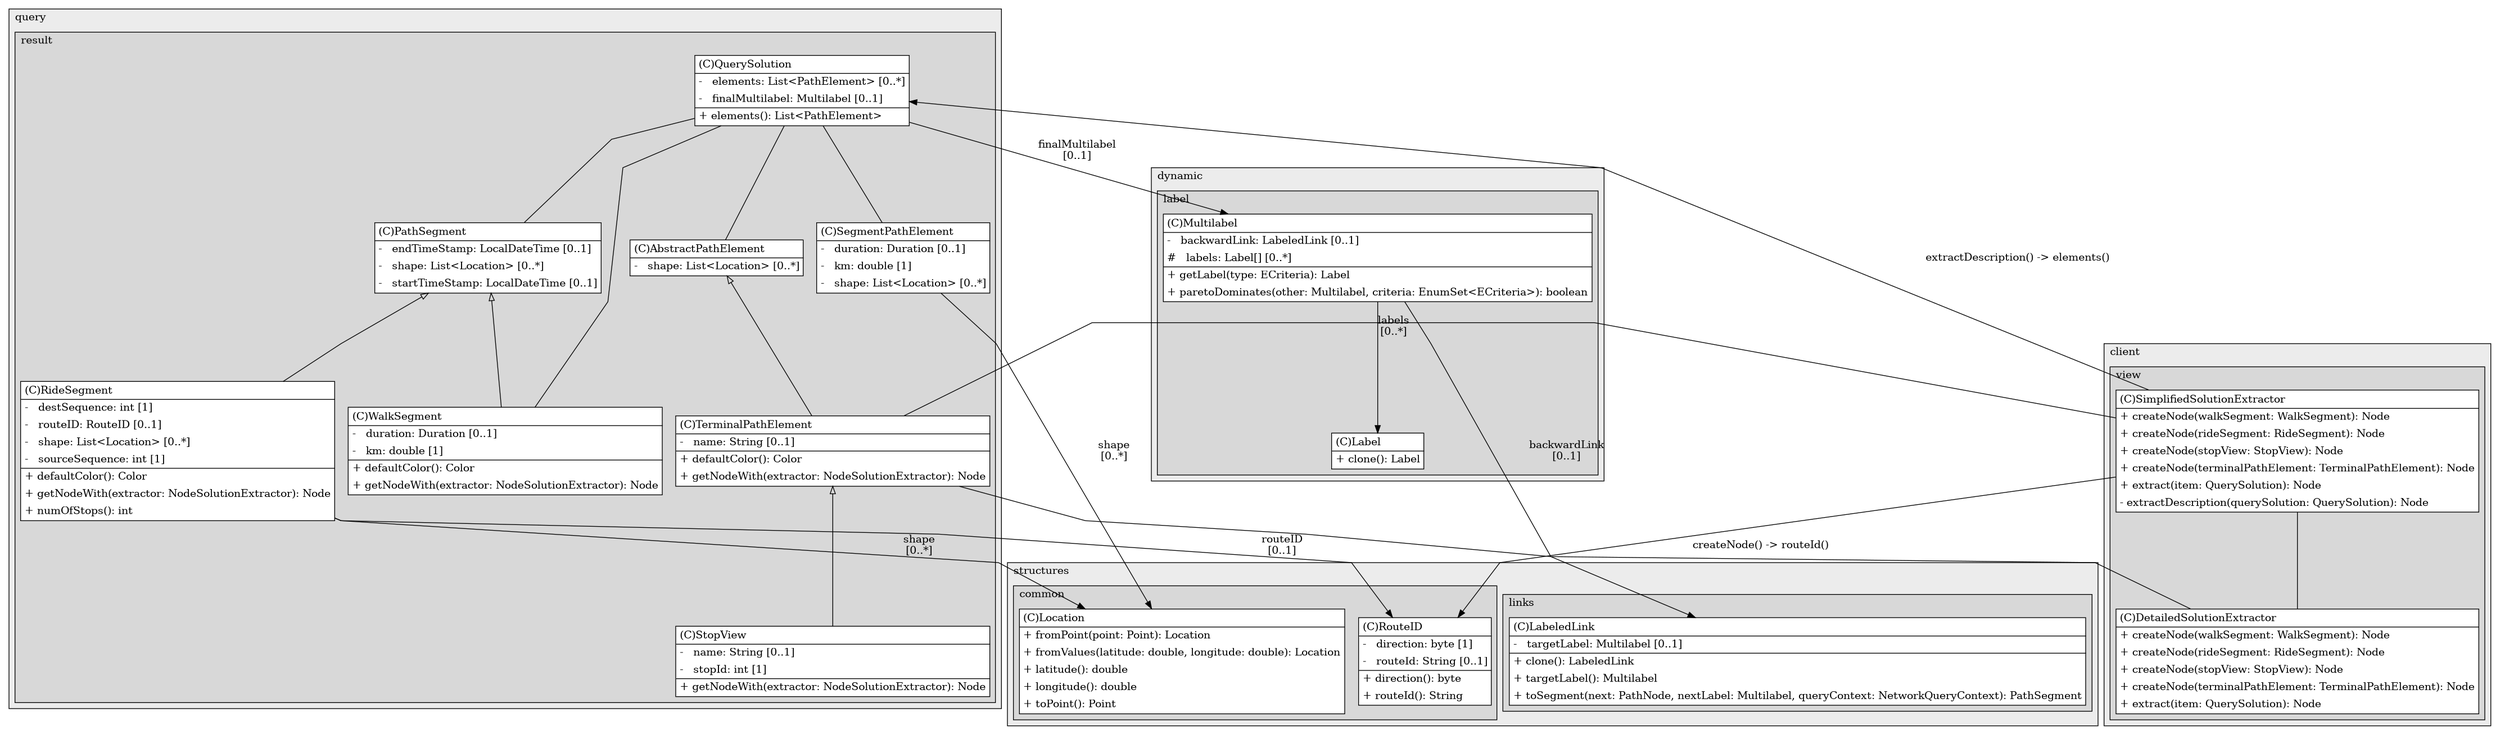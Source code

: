 @startuml

/' diagram meta data start
config=StructureConfiguration;
{
  "projectClassification": {
    "searchMode": "OpenProject", // OpenProject, AllProjects
    "includedProjects": "",
    "pathEndKeywords": "*.impl",
    "isClientPath": "",
    "isClientName": "",
    "isTestPath": "",
    "isTestName": "",
    "isMappingPath": "",
    "isMappingName": "",
    "isDataAccessPath": "",
    "isDataAccessName": "",
    "isDataStructurePath": "",
    "isDataStructureName": "",
    "isInterfaceStructuresPath": "",
    "isInterfaceStructuresName": "",
    "isEntryPointPath": "",
    "isEntryPointName": "",
    "treatFinalFieldsAsMandatory": false
  },
  "graphRestriction": {
    "classPackageExcludeFilter": "",
    "classPackageIncludeFilter": "",
    "classNameExcludeFilter": "",
    "classNameIncludeFilter": "",
    "methodNameExcludeFilter": "",
    "methodNameIncludeFilter": "",
    "removeByInheritance": "", // inheritance/annotation based filtering is done in a second step
    "removeByAnnotation": "",
    "removeByClassPackage": "", // cleanup the graph after inheritance/annotation based filtering is done
    "removeByClassName": "",
    "cutMappings": false,
    "cutEnum": true,
    "cutTests": true,
    "cutClient": true,
    "cutDataAccess": true,
    "cutInterfaceStructures": true,
    "cutDataStructures": true,
    "cutGetterAndSetter": true,
    "cutConstructors": true
  },
  "graphTraversal": {
    "forwardDepth": 3,
    "backwardDepth": 3,
    "classPackageExcludeFilter": "",
    "classPackageIncludeFilter": "",
    "classNameExcludeFilter": "",
    "classNameIncludeFilter": "",
    "methodNameExcludeFilter": "",
    "methodNameIncludeFilter": "",
    "hideMappings": false,
    "hideDataStructures": false,
    "hidePrivateMethods": true,
    "hideInterfaceCalls": true, // indirection: implementation -> interface (is hidden) -> implementation
    "onlyShowApplicationEntryPoints": false, // root node is included
    "useMethodCallsForStructureDiagram": "ForwardOnly" // ForwardOnly, BothDirections, No
  },
  "details": {
    "aggregation": "GroupByClass", // ByClass, GroupByClass, None
    "showClassGenericTypes": true,
    "showMethods": true,
    "showMethodParameterNames": true,
    "showMethodParameterTypes": true,
    "showMethodReturnType": true,
    "showPackageLevels": 2,
    "showDetailedClassStructure": true
  },
  "rootClass": "rfinder.client.view.SimplifiedSolutionExtractor",
  "extensionCallbackMethod": "" // qualified.class.name#methodName - signature: public static String method(String)
}
diagram meta data end '/



digraph g {
    rankdir="TB"
    splines=polyline
    

'nodes 
subgraph cluster_107944136 { 
   	label=query
	labeljust=l
	fillcolor="#ececec"
	style=filled
   
   subgraph cluster_1014850563 { 
   	label=result
	labeljust=l
	fillcolor="#d8d8d8"
	style=filled
   
   AbstractPathElement1642104039[
	label=<<TABLE BORDER="1" CELLBORDER="0" CELLPADDING="4" CELLSPACING="0">
<TR><TD ALIGN="LEFT" >(C)AbstractPathElement</TD></TR>
<HR/>
<TR><TD ALIGN="LEFT" >-   shape: List&lt;Location&gt; [0..*]</TD></TR>
</TABLE>>
	style=filled
	margin=0
	shape=plaintext
	fillcolor="#FFFFFF"
];

PathSegment1642104039[
	label=<<TABLE BORDER="1" CELLBORDER="0" CELLPADDING="4" CELLSPACING="0">
<TR><TD ALIGN="LEFT" >(C)PathSegment</TD></TR>
<HR/>
<TR><TD ALIGN="LEFT" >-   endTimeStamp: LocalDateTime [0..1]</TD></TR>
<TR><TD ALIGN="LEFT" >-   shape: List&lt;Location&gt; [0..*]</TD></TR>
<TR><TD ALIGN="LEFT" >-   startTimeStamp: LocalDateTime [0..1]</TD></TR>
</TABLE>>
	style=filled
	margin=0
	shape=plaintext
	fillcolor="#FFFFFF"
];

QuerySolution1642104039[
	label=<<TABLE BORDER="1" CELLBORDER="0" CELLPADDING="4" CELLSPACING="0">
<TR><TD ALIGN="LEFT" >(C)QuerySolution</TD></TR>
<HR/>
<TR><TD ALIGN="LEFT" >-   elements: List&lt;PathElement&gt; [0..*]</TD></TR>
<TR><TD ALIGN="LEFT" >-   finalMultilabel: Multilabel [0..1]</TD></TR>
<HR/>
<TR><TD ALIGN="LEFT" >+ elements(): List&lt;PathElement&gt;</TD></TR>
</TABLE>>
	style=filled
	margin=0
	shape=plaintext
	fillcolor="#FFFFFF"
];

RideSegment1642104039[
	label=<<TABLE BORDER="1" CELLBORDER="0" CELLPADDING="4" CELLSPACING="0">
<TR><TD ALIGN="LEFT" >(C)RideSegment</TD></TR>
<HR/>
<TR><TD ALIGN="LEFT" >-   destSequence: int [1]</TD></TR>
<TR><TD ALIGN="LEFT" >-   routeID: RouteID [0..1]</TD></TR>
<TR><TD ALIGN="LEFT" >-   shape: List&lt;Location&gt; [0..*]</TD></TR>
<TR><TD ALIGN="LEFT" >-   sourceSequence: int [1]</TD></TR>
<HR/>
<TR><TD ALIGN="LEFT" >+ defaultColor(): Color</TD></TR>
<TR><TD ALIGN="LEFT" >+ getNodeWith(extractor: NodeSolutionExtractor): Node</TD></TR>
<TR><TD ALIGN="LEFT" >+ numOfStops(): int</TD></TR>
</TABLE>>
	style=filled
	margin=0
	shape=plaintext
	fillcolor="#FFFFFF"
];

SegmentPathElement1642104039[
	label=<<TABLE BORDER="1" CELLBORDER="0" CELLPADDING="4" CELLSPACING="0">
<TR><TD ALIGN="LEFT" >(C)SegmentPathElement</TD></TR>
<HR/>
<TR><TD ALIGN="LEFT" >-   duration: Duration [0..1]</TD></TR>
<TR><TD ALIGN="LEFT" >-   km: double [1]</TD></TR>
<TR><TD ALIGN="LEFT" >-   shape: List&lt;Location&gt; [0..*]</TD></TR>
</TABLE>>
	style=filled
	margin=0
	shape=plaintext
	fillcolor="#FFFFFF"
];

StopView1642104039[
	label=<<TABLE BORDER="1" CELLBORDER="0" CELLPADDING="4" CELLSPACING="0">
<TR><TD ALIGN="LEFT" >(C)StopView</TD></TR>
<HR/>
<TR><TD ALIGN="LEFT" >-   name: String [0..1]</TD></TR>
<TR><TD ALIGN="LEFT" >-   stopId: int [1]</TD></TR>
<HR/>
<TR><TD ALIGN="LEFT" >+ getNodeWith(extractor: NodeSolutionExtractor): Node</TD></TR>
</TABLE>>
	style=filled
	margin=0
	shape=plaintext
	fillcolor="#FFFFFF"
];

TerminalPathElement1642104039[
	label=<<TABLE BORDER="1" CELLBORDER="0" CELLPADDING="4" CELLSPACING="0">
<TR><TD ALIGN="LEFT" >(C)TerminalPathElement</TD></TR>
<HR/>
<TR><TD ALIGN="LEFT" >-   name: String [0..1]</TD></TR>
<HR/>
<TR><TD ALIGN="LEFT" >+ defaultColor(): Color</TD></TR>
<TR><TD ALIGN="LEFT" >+ getNodeWith(extractor: NodeSolutionExtractor): Node</TD></TR>
</TABLE>>
	style=filled
	margin=0
	shape=plaintext
	fillcolor="#FFFFFF"
];

WalkSegment1642104039[
	label=<<TABLE BORDER="1" CELLBORDER="0" CELLPADDING="4" CELLSPACING="0">
<TR><TD ALIGN="LEFT" >(C)WalkSegment</TD></TR>
<HR/>
<TR><TD ALIGN="LEFT" >-   duration: Duration [0..1]</TD></TR>
<TR><TD ALIGN="LEFT" >-   km: double [1]</TD></TR>
<HR/>
<TR><TD ALIGN="LEFT" >+ defaultColor(): Color</TD></TR>
<TR><TD ALIGN="LEFT" >+ getNodeWith(extractor: NodeSolutionExtractor): Node</TD></TR>
</TABLE>>
	style=filled
	margin=0
	shape=plaintext
	fillcolor="#FFFFFF"
];
} 
} 

subgraph cluster_1357712437 { 
   	label=client
	labeljust=l
	fillcolor="#ececec"
	style=filled
   
   subgraph cluster_218880280 { 
   	label=view
	labeljust=l
	fillcolor="#d8d8d8"
	style=filled
   
   DetailedSolutionExtractor1412967150[
	label=<<TABLE BORDER="1" CELLBORDER="0" CELLPADDING="4" CELLSPACING="0">
<TR><TD ALIGN="LEFT" >(C)DetailedSolutionExtractor</TD></TR>
<HR/>
<TR><TD ALIGN="LEFT" >+ createNode(walkSegment: WalkSegment): Node</TD></TR>
<TR><TD ALIGN="LEFT" >+ createNode(rideSegment: RideSegment): Node</TD></TR>
<TR><TD ALIGN="LEFT" >+ createNode(stopView: StopView): Node</TD></TR>
<TR><TD ALIGN="LEFT" >+ createNode(terminalPathElement: TerminalPathElement): Node</TD></TR>
<TR><TD ALIGN="LEFT" >+ extract(item: QuerySolution): Node</TD></TR>
</TABLE>>
	style=filled
	margin=0
	shape=plaintext
	fillcolor="#FFFFFF"
];

SimplifiedSolutionExtractor1412967150[
	label=<<TABLE BORDER="1" CELLBORDER="0" CELLPADDING="4" CELLSPACING="0">
<TR><TD ALIGN="LEFT" >(C)SimplifiedSolutionExtractor</TD></TR>
<HR/>
<TR><TD ALIGN="LEFT" >+ createNode(walkSegment: WalkSegment): Node</TD></TR>
<TR><TD ALIGN="LEFT" >+ createNode(rideSegment: RideSegment): Node</TD></TR>
<TR><TD ALIGN="LEFT" >+ createNode(stopView: StopView): Node</TD></TR>
<TR><TD ALIGN="LEFT" >+ createNode(terminalPathElement: TerminalPathElement): Node</TD></TR>
<TR><TD ALIGN="LEFT" >+ extract(item: QuerySolution): Node</TD></TR>
<TR><TD ALIGN="LEFT" >- extractDescription(querySolution: QuerySolution): Node</TD></TR>
</TABLE>>
	style=filled
	margin=0
	shape=plaintext
	fillcolor="#FFFFFF"
];
} 
} 

subgraph cluster_185106784 { 
   	label=structures
	labeljust=l
	fillcolor="#ececec"
	style=filled
   
   subgraph cluster_1734147527 { 
   	label=common
	labeljust=l
	fillcolor="#d8d8d8"
	style=filled
   
   Location1363273955[
	label=<<TABLE BORDER="1" CELLBORDER="0" CELLPADDING="4" CELLSPACING="0">
<TR><TD ALIGN="LEFT" >(C)Location</TD></TR>
<HR/>
<TR><TD ALIGN="LEFT" >+ fromPoint(point: Point): Location</TD></TR>
<TR><TD ALIGN="LEFT" >+ fromValues(latitude: double, longitude: double): Location</TD></TR>
<TR><TD ALIGN="LEFT" >+ latitude(): double</TD></TR>
<TR><TD ALIGN="LEFT" >+ longitude(): double</TD></TR>
<TR><TD ALIGN="LEFT" >+ toPoint(): Point</TD></TR>
</TABLE>>
	style=filled
	margin=0
	shape=plaintext
	fillcolor="#FFFFFF"
];

RouteID1363273955[
	label=<<TABLE BORDER="1" CELLBORDER="0" CELLPADDING="4" CELLSPACING="0">
<TR><TD ALIGN="LEFT" >(C)RouteID</TD></TR>
<HR/>
<TR><TD ALIGN="LEFT" >-   direction: byte [1]</TD></TR>
<TR><TD ALIGN="LEFT" >-   routeId: String [0..1]</TD></TR>
<HR/>
<TR><TD ALIGN="LEFT" >+ direction(): byte</TD></TR>
<TR><TD ALIGN="LEFT" >+ routeId(): String</TD></TR>
</TABLE>>
	style=filled
	margin=0
	shape=plaintext
	fillcolor="#FFFFFF"
];
} 

subgraph cluster_740543061 { 
   	label=links
	labeljust=l
	fillcolor="#d8d8d8"
	style=filled
   
   LabeledLink640626239[
	label=<<TABLE BORDER="1" CELLBORDER="0" CELLPADDING="4" CELLSPACING="0">
<TR><TD ALIGN="LEFT" >(C)LabeledLink</TD></TR>
<HR/>
<TR><TD ALIGN="LEFT" >-   targetLabel: Multilabel [0..1]</TD></TR>
<HR/>
<TR><TD ALIGN="LEFT" >+ clone(): LabeledLink</TD></TR>
<TR><TD ALIGN="LEFT" >+ targetLabel(): Multilabel</TD></TR>
<TR><TD ALIGN="LEFT" >+ toSegment(next: PathNode, nextLabel: Multilabel, queryContext: NetworkQueryContext): PathSegment</TD></TR>
</TABLE>>
	style=filled
	margin=0
	shape=plaintext
	fillcolor="#FFFFFF"
];
} 
} 

subgraph cluster_2124767295 { 
   	label=dynamic
	labeljust=l
	fillcolor="#ececec"
	style=filled
   
   subgraph cluster_563847035 { 
   	label=label
	labeljust=l
	fillcolor="#d8d8d8"
	style=filled
   
   Label1325061073[
	label=<<TABLE BORDER="1" CELLBORDER="0" CELLPADDING="4" CELLSPACING="0">
<TR><TD ALIGN="LEFT" >(C)Label</TD></TR>
<HR/>
<TR><TD ALIGN="LEFT" >+ clone(): Label</TD></TR>
</TABLE>>
	style=filled
	margin=0
	shape=plaintext
	fillcolor="#FFFFFF"
];

Multilabel1325061073[
	label=<<TABLE BORDER="1" CELLBORDER="0" CELLPADDING="4" CELLSPACING="0">
<TR><TD ALIGN="LEFT" >(C)Multilabel</TD></TR>
<HR/>
<TR><TD ALIGN="LEFT" >-   backwardLink: LabeledLink [0..1]</TD></TR>
<TR><TD ALIGN="LEFT" >#   labels: Label[] [0..*]</TD></TR>
<HR/>
<TR><TD ALIGN="LEFT" >+ getLabel(type: ECriteria): Label</TD></TR>
<TR><TD ALIGN="LEFT" >+ paretoDominates(other: Multilabel, criteria: EnumSet&lt;ECriteria&gt;): boolean</TD></TR>
</TABLE>>
	style=filled
	margin=0
	shape=plaintext
	fillcolor="#FFFFFF"
];
} 
} 

'edges    
AbstractPathElement1642104039 -> TerminalPathElement1642104039[arrowhead=none, arrowtail=empty, dir=both];
Multilabel1325061073 -> Label1325061073[label="labels
[0..*]"];
Multilabel1325061073 -> LabeledLink640626239[label="backwardLink
[0..1]"];
PathSegment1642104039 -> RideSegment1642104039[arrowhead=none, arrowtail=empty, dir=both];
PathSegment1642104039 -> WalkSegment1642104039[arrowhead=none, arrowtail=empty, dir=both];
QuerySolution1642104039 -> AbstractPathElement1642104039[arrowhead=none];
QuerySolution1642104039 -> Multilabel1325061073[label="finalMultilabel
[0..1]"];
QuerySolution1642104039 -> PathSegment1642104039[arrowhead=none];
QuerySolution1642104039 -> SegmentPathElement1642104039[arrowhead=none];
QuerySolution1642104039 -> WalkSegment1642104039[arrowhead=none];
RideSegment1642104039 -> Location1363273955[label="shape
[0..*]"];
RideSegment1642104039 -> RouteID1363273955[label="routeID
[0..1]"];
SegmentPathElement1642104039 -> Location1363273955[label="shape
[0..*]"];
SimplifiedSolutionExtractor1412967150 -> DetailedSolutionExtractor1412967150[arrowhead=none];
SimplifiedSolutionExtractor1412967150 -> QuerySolution1642104039[label="extractDescription() -> elements()"];
SimplifiedSolutionExtractor1412967150 -> RouteID1363273955[label="createNode() -> routeId()"];
TerminalPathElement1642104039 -> DetailedSolutionExtractor1412967150[arrowhead=none];
TerminalPathElement1642104039 -> SimplifiedSolutionExtractor1412967150[arrowhead=none];
TerminalPathElement1642104039 -> StopView1642104039[arrowhead=none, arrowtail=empty, dir=both];
    
}
@enduml